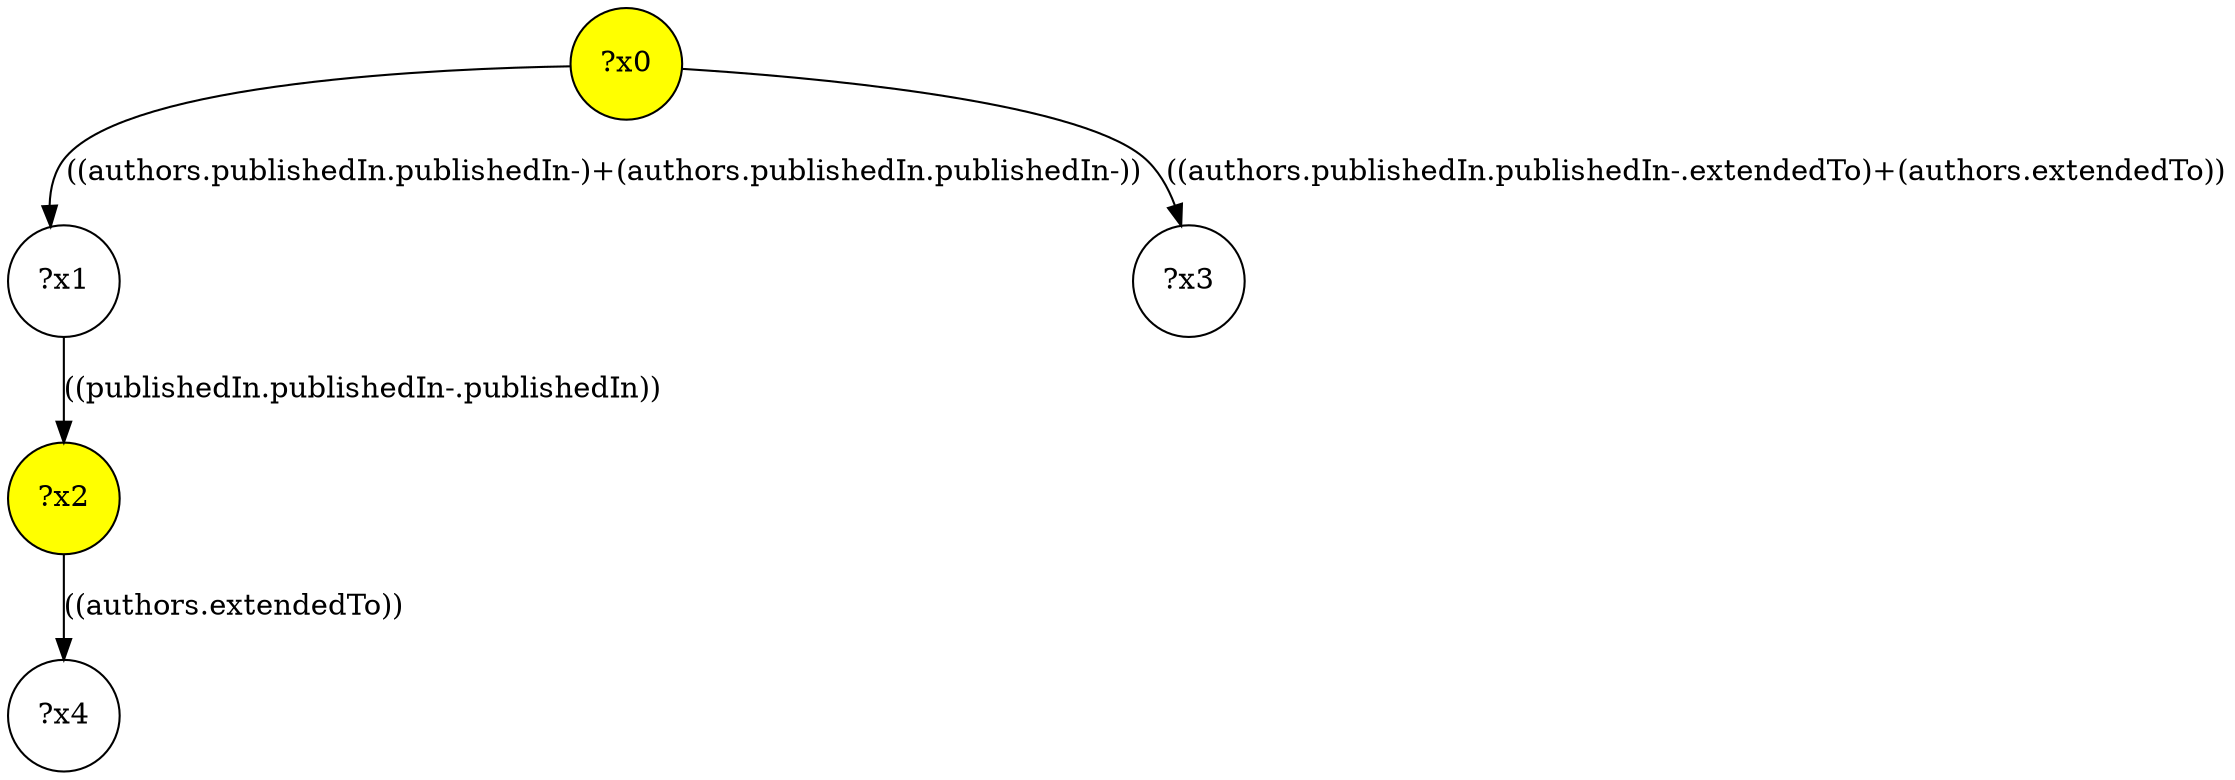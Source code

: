 digraph g {
	x0 [fillcolor="yellow", style="filled," shape=circle, label="?x0"];
	x2 [fillcolor="yellow", style="filled," shape=circle, label="?x2"];
	x1 [shape=circle, label="?x1"];
	x0 -> x1 [label="((authors.publishedIn.publishedIn-)+(authors.publishedIn.publishedIn-))"];
	x1 -> x2 [label="((publishedIn.publishedIn-.publishedIn))"];
	x3 [shape=circle, label="?x3"];
	x0 -> x3 [label="((authors.publishedIn.publishedIn-.extendedTo)+(authors.extendedTo))"];
	x4 [shape=circle, label="?x4"];
	x2 -> x4 [label="((authors.extendedTo))"];
}
